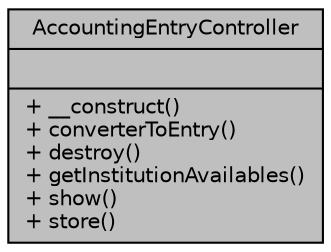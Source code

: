 digraph "AccountingEntryController"
{
 // LATEX_PDF_SIZE
  bgcolor="transparent";
  edge [fontname="Helvetica",fontsize="10",labelfontname="Helvetica",labelfontsize="10"];
  node [fontname="Helvetica",fontsize="10",shape=record];
  Node1 [label="{AccountingEntryController\n||+ __construct()\l+ converterToEntry()\l+ destroy()\l+ getInstitutionAvailables()\l+ show()\l+ store()\l}",height=0.2,width=0.4,color="black", fillcolor="grey75", style="filled", fontcolor="black",tooltip="Controlador para la gestion los asientos contables."];
}
